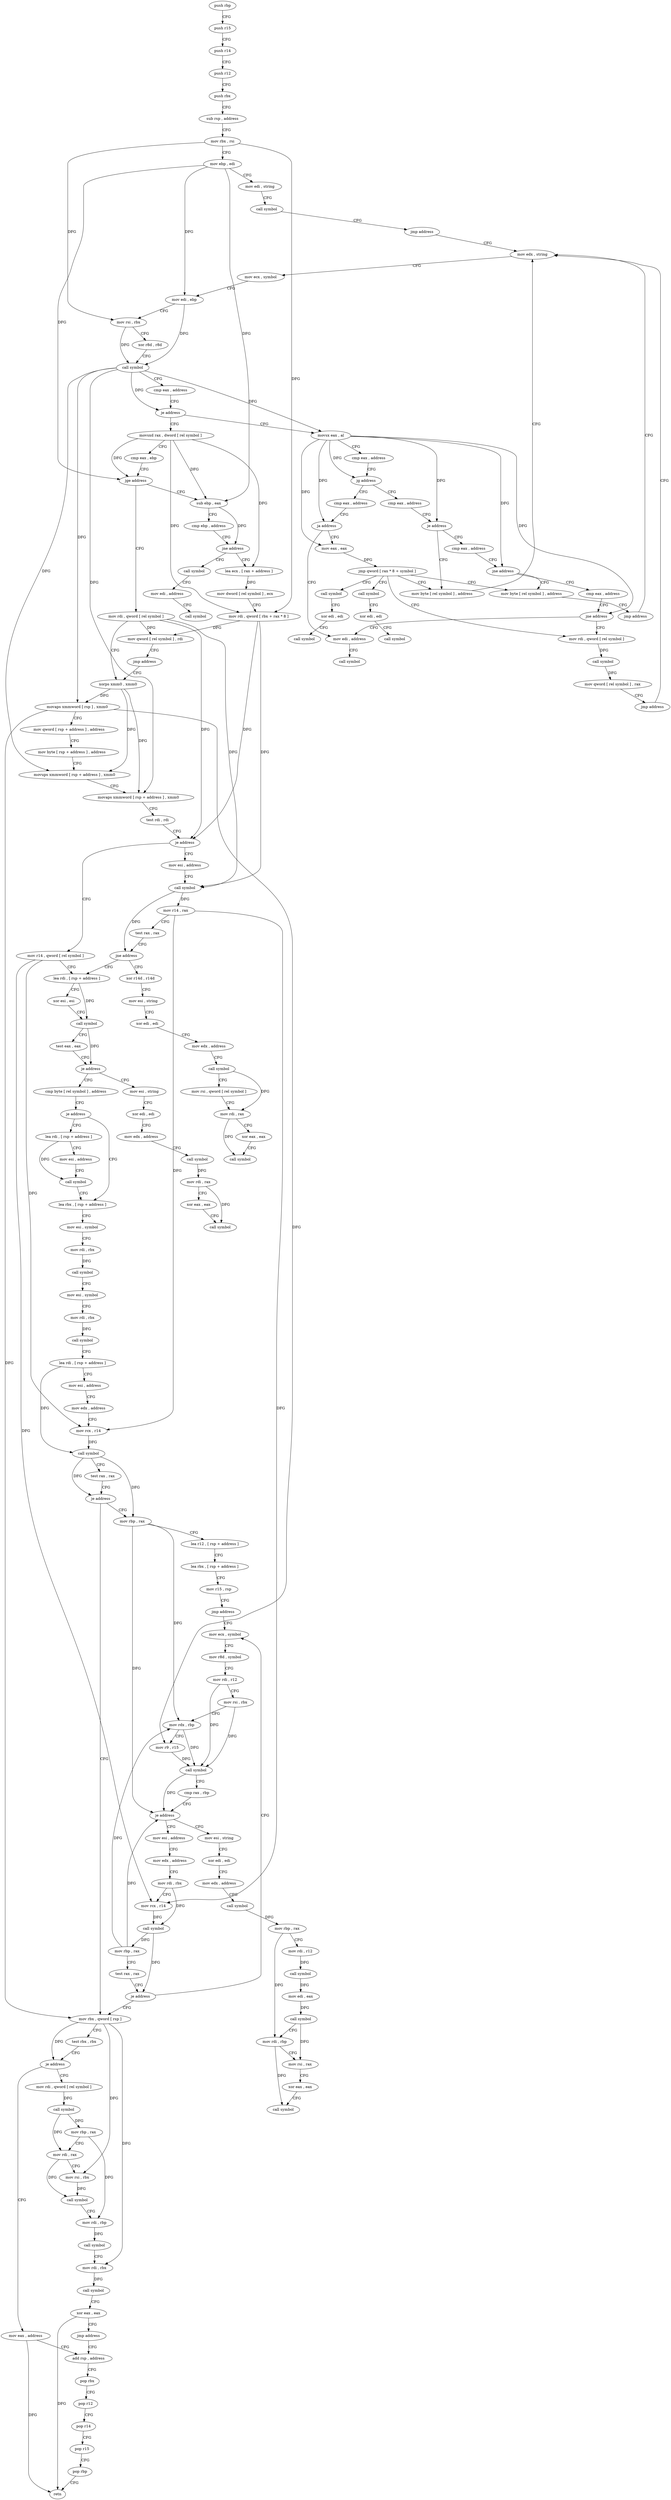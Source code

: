 digraph "func" {
"4214656" [label = "push rbp" ]
"4214657" [label = "push r15" ]
"4214659" [label = "push r14" ]
"4214661" [label = "push r12" ]
"4214663" [label = "push rbx" ]
"4214664" [label = "sub rsp , address" ]
"4214671" [label = "mov rbx , rsi" ]
"4214674" [label = "mov ebp , edi" ]
"4214676" [label = "mov edi , string" ]
"4214681" [label = "call symbol" ]
"4214686" [label = "jmp address" ]
"4214695" [label = "mov edx , string" ]
"4214700" [label = "mov ecx , symbol" ]
"4214705" [label = "mov edi , ebp" ]
"4214707" [label = "mov rsi , rbx" ]
"4214710" [label = "xor r8d , r8d" ]
"4214713" [label = "call symbol" ]
"4214718" [label = "cmp eax , address" ]
"4214721" [label = "je address" ]
"4214801" [label = "movsxd rax , dword [ rel symbol ]" ]
"4214723" [label = "movsx eax , al" ]
"4214808" [label = "cmp eax , ebp" ]
"4214810" [label = "jge address" ]
"4214845" [label = "mov rdi , qword [ rel symbol ]" ]
"4214812" [label = "sub ebp , eax" ]
"4214726" [label = "cmp eax , address" ]
"4214729" [label = "jg address" ]
"4214752" [label = "cmp eax , address" ]
"4214731" [label = "cmp eax , address" ]
"4214852" [label = "xorps xmm0 , xmm0" ]
"4214814" [label = "cmp ebp , address" ]
"4214817" [label = "jne address" ]
"4215342" [label = "call symbol" ]
"4214823" [label = "lea ecx , [ rax + address ]" ]
"4214755" [label = "je address" ]
"4214688" [label = "mov byte [ rel symbol ] , address" ]
"4214757" [label = "cmp eax , address" ]
"4214734" [label = "ja address" ]
"4215332" [label = "mov edi , address" ]
"4214740" [label = "mov eax , eax" ]
"4214945" [label = "mov r14 , qword [ rel symbol ]" ]
"4214952" [label = "lea rdi , [ rsp + address ]" ]
"4214888" [label = "mov esi , address" ]
"4214893" [label = "call symbol" ]
"4214898" [label = "mov r14 , rax" ]
"4214901" [label = "test rax , rax" ]
"4214904" [label = "jne address" ]
"4214906" [label = "xor r14d , r14d" ]
"4215347" [label = "mov edi , address" ]
"4215352" [label = "call symbol" ]
"4214826" [label = "mov dword [ rel symbol ] , ecx" ]
"4214832" [label = "mov rdi , qword [ rbx + rax * 8 ]" ]
"4214836" [label = "mov qword [ rel symbol ] , rdi" ]
"4214843" [label = "jmp address" ]
"4214760" [label = "jne address" ]
"4214771" [label = "cmp eax , address" ]
"4214762" [label = "mov byte [ rel symbol ] , address" ]
"4215337" [label = "call symbol" ]
"4214742" [label = "jmp qword [ rax * 8 + symbol ]" ]
"4214780" [label = "mov rdi , qword [ rel symbol ]" ]
"4215308" [label = "call symbol" ]
"4215320" [label = "call symbol" ]
"4214995" [label = "cmp byte [ rel symbol ] , address" ]
"4215002" [label = "je address" ]
"4215019" [label = "lea rbx , [ rsp + address ]" ]
"4215004" [label = "lea rdi , [ rsp + address ]" ]
"4214968" [label = "mov esi , string" ]
"4214973" [label = "xor edi , edi" ]
"4214975" [label = "mov edx , address" ]
"4214980" [label = "call symbol" ]
"4214985" [label = "mov rdi , rax" ]
"4214988" [label = "xor eax , eax" ]
"4214990" [label = "call symbol" ]
"4214957" [label = "xor esi , esi" ]
"4214959" [label = "call symbol" ]
"4214964" [label = "test eax , eax" ]
"4214966" [label = "je address" ]
"4214909" [label = "mov esi , string" ]
"4214914" [label = "xor edi , edi" ]
"4214916" [label = "mov edx , address" ]
"4214921" [label = "call symbol" ]
"4214926" [label = "mov rsi , qword [ rel symbol ]" ]
"4214933" [label = "mov rdi , rax" ]
"4214936" [label = "xor eax , eax" ]
"4214938" [label = "call symbol" ]
"4214855" [label = "movaps xmmword [ rsp ] , xmm0" ]
"4214859" [label = "mov qword [ rsp + address ] , address" ]
"4214868" [label = "mov byte [ rsp + address ] , address" ]
"4214873" [label = "movups xmmword [ rsp + address ] , xmm0" ]
"4214878" [label = "movaps xmmword [ rsp + address ] , xmm0" ]
"4214883" [label = "test rdi , rdi" ]
"4214886" [label = "je address" ]
"4214774" [label = "jne address" ]
"4214769" [label = "jmp address" ]
"4214787" [label = "call symbol" ]
"4214792" [label = "mov qword [ rel symbol ] , rax" ]
"4214799" [label = "jmp address" ]
"4215313" [label = "xor edi , edi" ]
"4215315" [label = "call symbol" ]
"4215325" [label = "xor edi , edi" ]
"4215327" [label = "call symbol" ]
"4215024" [label = "mov esi , symbol" ]
"4215029" [label = "mov rdi , rbx" ]
"4215032" [label = "call symbol" ]
"4215037" [label = "mov esi , symbol" ]
"4215042" [label = "mov rdi , rbx" ]
"4215045" [label = "call symbol" ]
"4215050" [label = "lea rdi , [ rsp + address ]" ]
"4215058" [label = "mov esi , address" ]
"4215063" [label = "mov edx , address" ]
"4215068" [label = "mov rcx , r14" ]
"4215071" [label = "call symbol" ]
"4215076" [label = "test rax , rax" ]
"4215079" [label = "je address" ]
"4215232" [label = "mov rbx , qword [ rsp ]" ]
"4215085" [label = "mov rbp , rax" ]
"4215009" [label = "mov esi , address" ]
"4215014" [label = "call symbol" ]
"4215236" [label = "test rbx , rbx" ]
"4215239" [label = "je address" ]
"4215287" [label = "mov eax , address" ]
"4215241" [label = "mov rdi , qword [ rel symbol ]" ]
"4215088" [label = "lea r12 , [ rsp + address ]" ]
"4215093" [label = "lea rbx , [ rsp + address ]" ]
"4215101" [label = "mov r15 , rsp" ]
"4215104" [label = "jmp address" ]
"4215149" [label = "mov ecx , symbol" ]
"4215292" [label = "add rsp , address" ]
"4215248" [label = "call symbol" ]
"4215253" [label = "mov rbp , rax" ]
"4215256" [label = "mov rdi , rax" ]
"4215259" [label = "mov rsi , rbx" ]
"4215262" [label = "call symbol" ]
"4215267" [label = "mov rdi , rbp" ]
"4215270" [label = "call symbol" ]
"4215275" [label = "mov rdi , rbx" ]
"4215278" [label = "call symbol" ]
"4215283" [label = "xor eax , eax" ]
"4215285" [label = "jmp address" ]
"4215154" [label = "mov r8d , symbol" ]
"4215160" [label = "mov rdi , r12" ]
"4215163" [label = "mov rsi , rbx" ]
"4215166" [label = "mov rdx , rbp" ]
"4215169" [label = "mov r9 , r15" ]
"4215172" [label = "call symbol" ]
"4215177" [label = "cmp rax , rbp" ]
"4215180" [label = "je address" ]
"4215120" [label = "mov esi , address" ]
"4215182" [label = "mov esi , string" ]
"4215299" [label = "pop rbx" ]
"4215300" [label = "pop r12" ]
"4215302" [label = "pop r14" ]
"4215304" [label = "pop r15" ]
"4215306" [label = "pop rbp" ]
"4215307" [label = "retn" ]
"4215125" [label = "mov edx , address" ]
"4215130" [label = "mov rdi , rbx" ]
"4215133" [label = "mov rcx , r14" ]
"4215136" [label = "call symbol" ]
"4215141" [label = "mov rbp , rax" ]
"4215144" [label = "test rax , rax" ]
"4215147" [label = "je address" ]
"4215187" [label = "xor edi , edi" ]
"4215189" [label = "mov edx , address" ]
"4215194" [label = "call symbol" ]
"4215199" [label = "mov rbp , rax" ]
"4215202" [label = "mov rdi , r12" ]
"4215205" [label = "call symbol" ]
"4215210" [label = "mov edi , eax" ]
"4215212" [label = "call symbol" ]
"4215217" [label = "mov rdi , rbp" ]
"4215220" [label = "mov rsi , rax" ]
"4215223" [label = "xor eax , eax" ]
"4215225" [label = "call symbol" ]
"4214656" -> "4214657" [ label = "CFG" ]
"4214657" -> "4214659" [ label = "CFG" ]
"4214659" -> "4214661" [ label = "CFG" ]
"4214661" -> "4214663" [ label = "CFG" ]
"4214663" -> "4214664" [ label = "CFG" ]
"4214664" -> "4214671" [ label = "CFG" ]
"4214671" -> "4214674" [ label = "CFG" ]
"4214671" -> "4214707" [ label = "DFG" ]
"4214671" -> "4214832" [ label = "DFG" ]
"4214674" -> "4214676" [ label = "CFG" ]
"4214674" -> "4214705" [ label = "DFG" ]
"4214674" -> "4214810" [ label = "DFG" ]
"4214674" -> "4214812" [ label = "DFG" ]
"4214676" -> "4214681" [ label = "CFG" ]
"4214681" -> "4214686" [ label = "CFG" ]
"4214686" -> "4214695" [ label = "CFG" ]
"4214695" -> "4214700" [ label = "CFG" ]
"4214700" -> "4214705" [ label = "CFG" ]
"4214705" -> "4214707" [ label = "CFG" ]
"4214705" -> "4214713" [ label = "DFG" ]
"4214707" -> "4214710" [ label = "CFG" ]
"4214707" -> "4214713" [ label = "DFG" ]
"4214710" -> "4214713" [ label = "CFG" ]
"4214713" -> "4214718" [ label = "CFG" ]
"4214713" -> "4214721" [ label = "DFG" ]
"4214713" -> "4214723" [ label = "DFG" ]
"4214713" -> "4214855" [ label = "DFG" ]
"4214713" -> "4214873" [ label = "DFG" ]
"4214713" -> "4214878" [ label = "DFG" ]
"4214718" -> "4214721" [ label = "CFG" ]
"4214721" -> "4214801" [ label = "CFG" ]
"4214721" -> "4214723" [ label = "CFG" ]
"4214801" -> "4214808" [ label = "CFG" ]
"4214801" -> "4214810" [ label = "DFG" ]
"4214801" -> "4214812" [ label = "DFG" ]
"4214801" -> "4214823" [ label = "DFG" ]
"4214801" -> "4214832" [ label = "DFG" ]
"4214723" -> "4214726" [ label = "CFG" ]
"4214723" -> "4214729" [ label = "DFG" ]
"4214723" -> "4214755" [ label = "DFG" ]
"4214723" -> "4214734" [ label = "DFG" ]
"4214723" -> "4214760" [ label = "DFG" ]
"4214723" -> "4214740" [ label = "DFG" ]
"4214723" -> "4214774" [ label = "DFG" ]
"4214808" -> "4214810" [ label = "CFG" ]
"4214810" -> "4214845" [ label = "CFG" ]
"4214810" -> "4214812" [ label = "CFG" ]
"4214845" -> "4214852" [ label = "CFG" ]
"4214845" -> "4214886" [ label = "DFG" ]
"4214845" -> "4214836" [ label = "DFG" ]
"4214845" -> "4214893" [ label = "DFG" ]
"4214812" -> "4214814" [ label = "CFG" ]
"4214812" -> "4214817" [ label = "DFG" ]
"4214726" -> "4214729" [ label = "CFG" ]
"4214729" -> "4214752" [ label = "CFG" ]
"4214729" -> "4214731" [ label = "CFG" ]
"4214752" -> "4214755" [ label = "CFG" ]
"4214731" -> "4214734" [ label = "CFG" ]
"4214852" -> "4214855" [ label = "DFG" ]
"4214852" -> "4214873" [ label = "DFG" ]
"4214852" -> "4214878" [ label = "DFG" ]
"4214814" -> "4214817" [ label = "CFG" ]
"4214817" -> "4215342" [ label = "CFG" ]
"4214817" -> "4214823" [ label = "CFG" ]
"4215342" -> "4215347" [ label = "CFG" ]
"4214823" -> "4214826" [ label = "DFG" ]
"4214755" -> "4214688" [ label = "CFG" ]
"4214755" -> "4214757" [ label = "CFG" ]
"4214688" -> "4214695" [ label = "CFG" ]
"4214757" -> "4214760" [ label = "CFG" ]
"4214734" -> "4215332" [ label = "CFG" ]
"4214734" -> "4214740" [ label = "CFG" ]
"4215332" -> "4215337" [ label = "CFG" ]
"4214740" -> "4214742" [ label = "DFG" ]
"4214945" -> "4214952" [ label = "CFG" ]
"4214945" -> "4215068" [ label = "DFG" ]
"4214945" -> "4215133" [ label = "DFG" ]
"4214952" -> "4214957" [ label = "CFG" ]
"4214952" -> "4214959" [ label = "DFG" ]
"4214888" -> "4214893" [ label = "CFG" ]
"4214893" -> "4214898" [ label = "DFG" ]
"4214893" -> "4214904" [ label = "DFG" ]
"4214898" -> "4214901" [ label = "CFG" ]
"4214898" -> "4215068" [ label = "DFG" ]
"4214898" -> "4215133" [ label = "DFG" ]
"4214901" -> "4214904" [ label = "CFG" ]
"4214904" -> "4214952" [ label = "CFG" ]
"4214904" -> "4214906" [ label = "CFG" ]
"4214906" -> "4214909" [ label = "CFG" ]
"4215347" -> "4215352" [ label = "CFG" ]
"4214826" -> "4214832" [ label = "CFG" ]
"4214832" -> "4214836" [ label = "DFG" ]
"4214832" -> "4214886" [ label = "DFG" ]
"4214832" -> "4214893" [ label = "DFG" ]
"4214836" -> "4214843" [ label = "CFG" ]
"4214843" -> "4214852" [ label = "CFG" ]
"4214760" -> "4214771" [ label = "CFG" ]
"4214760" -> "4214762" [ label = "CFG" ]
"4214771" -> "4214774" [ label = "CFG" ]
"4214762" -> "4214769" [ label = "CFG" ]
"4214742" -> "4214688" [ label = "CFG" ]
"4214742" -> "4214762" [ label = "CFG" ]
"4214742" -> "4214780" [ label = "CFG" ]
"4214742" -> "4215308" [ label = "CFG" ]
"4214742" -> "4215320" [ label = "CFG" ]
"4214780" -> "4214787" [ label = "DFG" ]
"4215308" -> "4215313" [ label = "CFG" ]
"4215320" -> "4215325" [ label = "CFG" ]
"4214995" -> "4215002" [ label = "CFG" ]
"4215002" -> "4215019" [ label = "CFG" ]
"4215002" -> "4215004" [ label = "CFG" ]
"4215019" -> "4215024" [ label = "CFG" ]
"4215004" -> "4215009" [ label = "CFG" ]
"4215004" -> "4215014" [ label = "DFG" ]
"4214968" -> "4214973" [ label = "CFG" ]
"4214973" -> "4214975" [ label = "CFG" ]
"4214975" -> "4214980" [ label = "CFG" ]
"4214980" -> "4214985" [ label = "DFG" ]
"4214985" -> "4214988" [ label = "CFG" ]
"4214985" -> "4214990" [ label = "DFG" ]
"4214988" -> "4214990" [ label = "CFG" ]
"4214957" -> "4214959" [ label = "CFG" ]
"4214959" -> "4214964" [ label = "CFG" ]
"4214959" -> "4214966" [ label = "DFG" ]
"4214964" -> "4214966" [ label = "CFG" ]
"4214966" -> "4214995" [ label = "CFG" ]
"4214966" -> "4214968" [ label = "CFG" ]
"4214909" -> "4214914" [ label = "CFG" ]
"4214914" -> "4214916" [ label = "CFG" ]
"4214916" -> "4214921" [ label = "CFG" ]
"4214921" -> "4214926" [ label = "CFG" ]
"4214921" -> "4214933" [ label = "DFG" ]
"4214926" -> "4214933" [ label = "CFG" ]
"4214933" -> "4214936" [ label = "CFG" ]
"4214933" -> "4214938" [ label = "DFG" ]
"4214936" -> "4214938" [ label = "CFG" ]
"4214855" -> "4214859" [ label = "CFG" ]
"4214855" -> "4215232" [ label = "DFG" ]
"4214855" -> "4215169" [ label = "DFG" ]
"4214859" -> "4214868" [ label = "CFG" ]
"4214868" -> "4214873" [ label = "CFG" ]
"4214873" -> "4214878" [ label = "CFG" ]
"4214878" -> "4214883" [ label = "CFG" ]
"4214883" -> "4214886" [ label = "CFG" ]
"4214886" -> "4214945" [ label = "CFG" ]
"4214886" -> "4214888" [ label = "CFG" ]
"4214774" -> "4215332" [ label = "CFG" ]
"4214774" -> "4214780" [ label = "CFG" ]
"4214769" -> "4214695" [ label = "CFG" ]
"4214787" -> "4214792" [ label = "DFG" ]
"4214792" -> "4214799" [ label = "CFG" ]
"4214799" -> "4214695" [ label = "CFG" ]
"4215313" -> "4215315" [ label = "CFG" ]
"4215325" -> "4215327" [ label = "CFG" ]
"4215024" -> "4215029" [ label = "CFG" ]
"4215029" -> "4215032" [ label = "DFG" ]
"4215032" -> "4215037" [ label = "CFG" ]
"4215037" -> "4215042" [ label = "CFG" ]
"4215042" -> "4215045" [ label = "DFG" ]
"4215045" -> "4215050" [ label = "CFG" ]
"4215050" -> "4215058" [ label = "CFG" ]
"4215050" -> "4215071" [ label = "DFG" ]
"4215058" -> "4215063" [ label = "CFG" ]
"4215063" -> "4215068" [ label = "CFG" ]
"4215068" -> "4215071" [ label = "DFG" ]
"4215071" -> "4215076" [ label = "CFG" ]
"4215071" -> "4215079" [ label = "DFG" ]
"4215071" -> "4215085" [ label = "DFG" ]
"4215076" -> "4215079" [ label = "CFG" ]
"4215079" -> "4215232" [ label = "CFG" ]
"4215079" -> "4215085" [ label = "CFG" ]
"4215232" -> "4215236" [ label = "CFG" ]
"4215232" -> "4215239" [ label = "DFG" ]
"4215232" -> "4215259" [ label = "DFG" ]
"4215232" -> "4215275" [ label = "DFG" ]
"4215085" -> "4215088" [ label = "CFG" ]
"4215085" -> "4215166" [ label = "DFG" ]
"4215085" -> "4215180" [ label = "DFG" ]
"4215009" -> "4215014" [ label = "CFG" ]
"4215014" -> "4215019" [ label = "CFG" ]
"4215236" -> "4215239" [ label = "CFG" ]
"4215239" -> "4215287" [ label = "CFG" ]
"4215239" -> "4215241" [ label = "CFG" ]
"4215287" -> "4215292" [ label = "CFG" ]
"4215287" -> "4215307" [ label = "DFG" ]
"4215241" -> "4215248" [ label = "DFG" ]
"4215088" -> "4215093" [ label = "CFG" ]
"4215093" -> "4215101" [ label = "CFG" ]
"4215101" -> "4215104" [ label = "CFG" ]
"4215104" -> "4215149" [ label = "CFG" ]
"4215149" -> "4215154" [ label = "CFG" ]
"4215292" -> "4215299" [ label = "CFG" ]
"4215248" -> "4215253" [ label = "DFG" ]
"4215248" -> "4215256" [ label = "DFG" ]
"4215253" -> "4215256" [ label = "CFG" ]
"4215253" -> "4215267" [ label = "DFG" ]
"4215256" -> "4215259" [ label = "CFG" ]
"4215256" -> "4215262" [ label = "DFG" ]
"4215259" -> "4215262" [ label = "DFG" ]
"4215262" -> "4215267" [ label = "CFG" ]
"4215267" -> "4215270" [ label = "DFG" ]
"4215270" -> "4215275" [ label = "CFG" ]
"4215275" -> "4215278" [ label = "DFG" ]
"4215278" -> "4215283" [ label = "CFG" ]
"4215283" -> "4215285" [ label = "CFG" ]
"4215283" -> "4215307" [ label = "DFG" ]
"4215285" -> "4215292" [ label = "CFG" ]
"4215154" -> "4215160" [ label = "CFG" ]
"4215160" -> "4215163" [ label = "CFG" ]
"4215160" -> "4215172" [ label = "DFG" ]
"4215163" -> "4215166" [ label = "CFG" ]
"4215163" -> "4215172" [ label = "DFG" ]
"4215166" -> "4215169" [ label = "CFG" ]
"4215166" -> "4215172" [ label = "DFG" ]
"4215169" -> "4215172" [ label = "DFG" ]
"4215172" -> "4215177" [ label = "CFG" ]
"4215172" -> "4215180" [ label = "DFG" ]
"4215177" -> "4215180" [ label = "CFG" ]
"4215180" -> "4215120" [ label = "CFG" ]
"4215180" -> "4215182" [ label = "CFG" ]
"4215120" -> "4215125" [ label = "CFG" ]
"4215182" -> "4215187" [ label = "CFG" ]
"4215299" -> "4215300" [ label = "CFG" ]
"4215300" -> "4215302" [ label = "CFG" ]
"4215302" -> "4215304" [ label = "CFG" ]
"4215304" -> "4215306" [ label = "CFG" ]
"4215306" -> "4215307" [ label = "CFG" ]
"4215125" -> "4215130" [ label = "CFG" ]
"4215130" -> "4215133" [ label = "CFG" ]
"4215130" -> "4215136" [ label = "DFG" ]
"4215133" -> "4215136" [ label = "DFG" ]
"4215136" -> "4215141" [ label = "DFG" ]
"4215136" -> "4215147" [ label = "DFG" ]
"4215141" -> "4215144" [ label = "CFG" ]
"4215141" -> "4215166" [ label = "DFG" ]
"4215141" -> "4215180" [ label = "DFG" ]
"4215144" -> "4215147" [ label = "CFG" ]
"4215147" -> "4215232" [ label = "CFG" ]
"4215147" -> "4215149" [ label = "CFG" ]
"4215187" -> "4215189" [ label = "CFG" ]
"4215189" -> "4215194" [ label = "CFG" ]
"4215194" -> "4215199" [ label = "DFG" ]
"4215199" -> "4215202" [ label = "CFG" ]
"4215199" -> "4215217" [ label = "DFG" ]
"4215202" -> "4215205" [ label = "DFG" ]
"4215205" -> "4215210" [ label = "DFG" ]
"4215210" -> "4215212" [ label = "DFG" ]
"4215212" -> "4215217" [ label = "CFG" ]
"4215212" -> "4215220" [ label = "DFG" ]
"4215217" -> "4215220" [ label = "CFG" ]
"4215217" -> "4215225" [ label = "DFG" ]
"4215220" -> "4215223" [ label = "CFG" ]
"4215223" -> "4215225" [ label = "CFG" ]
}
